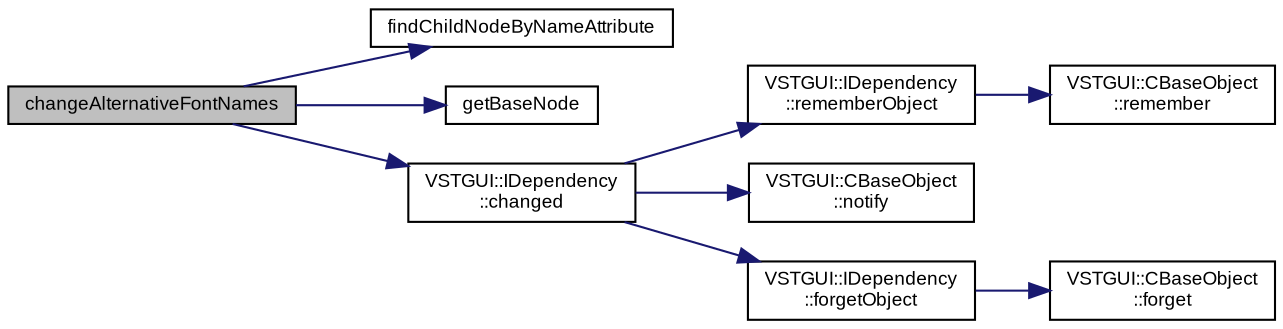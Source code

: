 digraph "changeAlternativeFontNames"
{
  bgcolor="transparent";
  edge [fontname="Arial",fontsize="9",labelfontname="Arial",labelfontsize="9"];
  node [fontname="Arial",fontsize="9",shape=record];
  rankdir="LR";
  Node1 [label="changeAlternativeFontNames",height=0.2,width=0.4,color="black", fillcolor="grey75", style="filled" fontcolor="black"];
  Node1 -> Node2 [color="midnightblue",fontsize="9",style="solid",fontname="Arial"];
  Node2 [label="findChildNodeByNameAttribute",height=0.2,width=0.4,color="black",URL="$class_v_s_t_g_u_i_1_1_u_i_description.html#a08d7accaf1c7c8e7e45d353e4c3f4bd6"];
  Node1 -> Node3 [color="midnightblue",fontsize="9",style="solid",fontname="Arial"];
  Node3 [label="getBaseNode",height=0.2,width=0.4,color="black",URL="$class_v_s_t_g_u_i_1_1_u_i_description.html#a2b0f673945c12c2dbf13ecdb4d768bf1"];
  Node1 -> Node4 [color="midnightblue",fontsize="9",style="solid",fontname="Arial"];
  Node4 [label="VSTGUI::IDependency\l::changed",height=0.2,width=0.4,color="black",URL="$class_v_s_t_g_u_i_1_1_i_dependency.html#acac105ad797d9700f9a31946792ecbc0"];
  Node4 -> Node5 [color="midnightblue",fontsize="9",style="solid",fontname="Arial"];
  Node5 [label="VSTGUI::IDependency\l::rememberObject",height=0.2,width=0.4,color="black",URL="$class_v_s_t_g_u_i_1_1_i_dependency.html#a9005955fa448192caddbbced658a616c"];
  Node5 -> Node6 [color="midnightblue",fontsize="9",style="solid",fontname="Arial"];
  Node6 [label="VSTGUI::CBaseObject\l::remember",height=0.2,width=0.4,color="black",URL="$class_v_s_t_g_u_i_1_1_c_base_object.html#ada0719d1daaca4af1795018001769311",tooltip="increase refcount "];
  Node4 -> Node7 [color="midnightblue",fontsize="9",style="solid",fontname="Arial"];
  Node7 [label="VSTGUI::CBaseObject\l::notify",height=0.2,width=0.4,color="black",URL="$class_v_s_t_g_u_i_1_1_c_base_object.html#ab18c3bcc0cb674396848861dfd78a83a"];
  Node4 -> Node8 [color="midnightblue",fontsize="9",style="solid",fontname="Arial"];
  Node8 [label="VSTGUI::IDependency\l::forgetObject",height=0.2,width=0.4,color="black",URL="$class_v_s_t_g_u_i_1_1_i_dependency.html#a626f70bf0ebe5646d8e1335e5c8a607a"];
  Node8 -> Node9 [color="midnightblue",fontsize="9",style="solid",fontname="Arial"];
  Node9 [label="VSTGUI::CBaseObject\l::forget",height=0.2,width=0.4,color="black",URL="$class_v_s_t_g_u_i_1_1_c_base_object.html#ad63e28fbe95a3458c97c60bfacd47ab8",tooltip="decrease refcount and delete object if refcount == 0 "];
}
